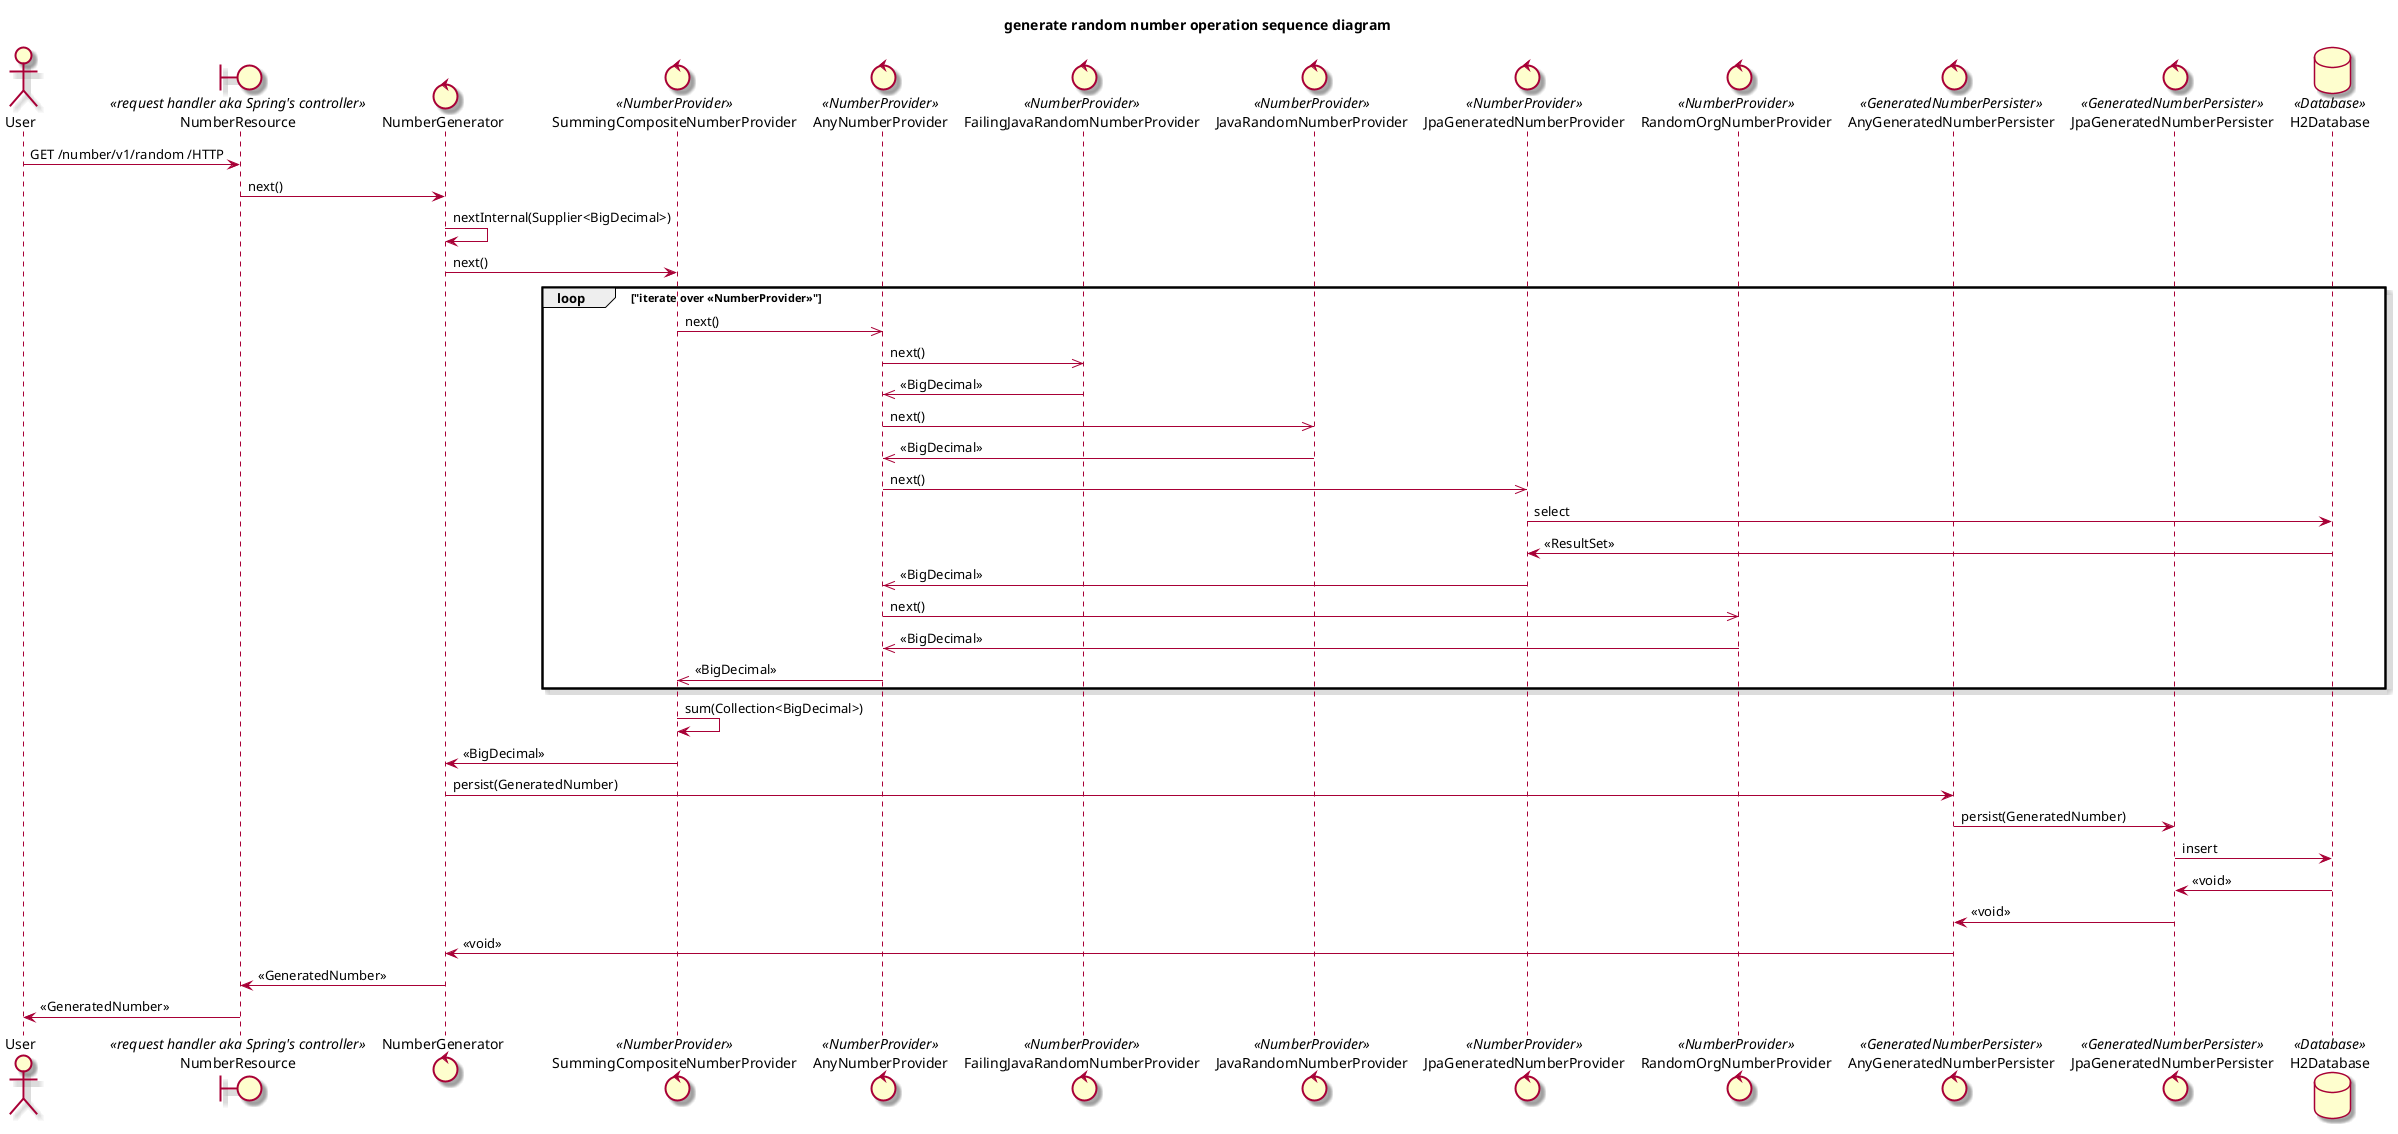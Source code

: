 @startuml

skin rose

title "generate random number operation sequence diagram"

actor User as USR
boundary "NumberResource" as NRS <<request handler aka Spring's controller>>
control "NumberGenerator" as GEN
control "SummingCompositeNumberProvider" as CNP <<NumberProvider>>
control "AnyNumberProvider" as ANP <<NumberProvider>>
control "FailingJavaRandomNumberProvider" as FJR_NP <<NumberProvider>>
control "JavaRandomNumberProvider" as JR_NP <<NumberProvider>>
control "JpaGeneratedNumberProvider" as JPA_NP <<NumberProvider>>
control "RandomOrgNumberProvider" as RORG_NP <<NumberProvider>>
control "AnyGeneratedNumberPersister" as PERS <<GeneratedNumberPersister>>
control "JpaGeneratedNumberPersister" as JPA_PERS <<GeneratedNumberPersister>>
database "H2Database" as DB <<Database>>

USR -> NRS : GET /number/v1/random /HTTP
NRS -> GEN : next()
GEN -> GEN : nextInternal(Supplier<BigDecimal>)
GEN -> CNP : next()
loop "iterate over <<NumberProvider>>"
    CNP ->> ANP: next()
        ANP ->> FJR_NP: next()
        FJR_NP ->> ANP: <<BigDecimal>>
        ANP ->> JR_NP: next()
        JR_NP ->> ANP: <<BigDecimal>>
        ANP ->> JPA_NP: next()
            JPA_NP -> DB: select
            DB -> JPA_NP: <<ResultSet>>
        JPA_NP ->> ANP: <<BigDecimal>>
        ANP ->> RORG_NP: next()
        RORG_NP ->> ANP: <<BigDecimal>>
    ANP ->> CNP: <<BigDecimal>>
end
CNP -> CNP: sum(Collection<BigDecimal>)
CNP -> GEN : <<BigDecimal>>
GEN -> PERS: persist(GeneratedNumber)
PERS -> JPA_PERS: persist(GeneratedNumber)
JPA_PERS -> DB: insert
DB -> JPA_PERS: <<void>>
JPA_PERS -> PERS: <<void>>
PERS -> GEN: <<void>>
GEN -> NRS : <<GeneratedNumber>>
NRS -> USR : <<GeneratedNumber>>

@enduml
